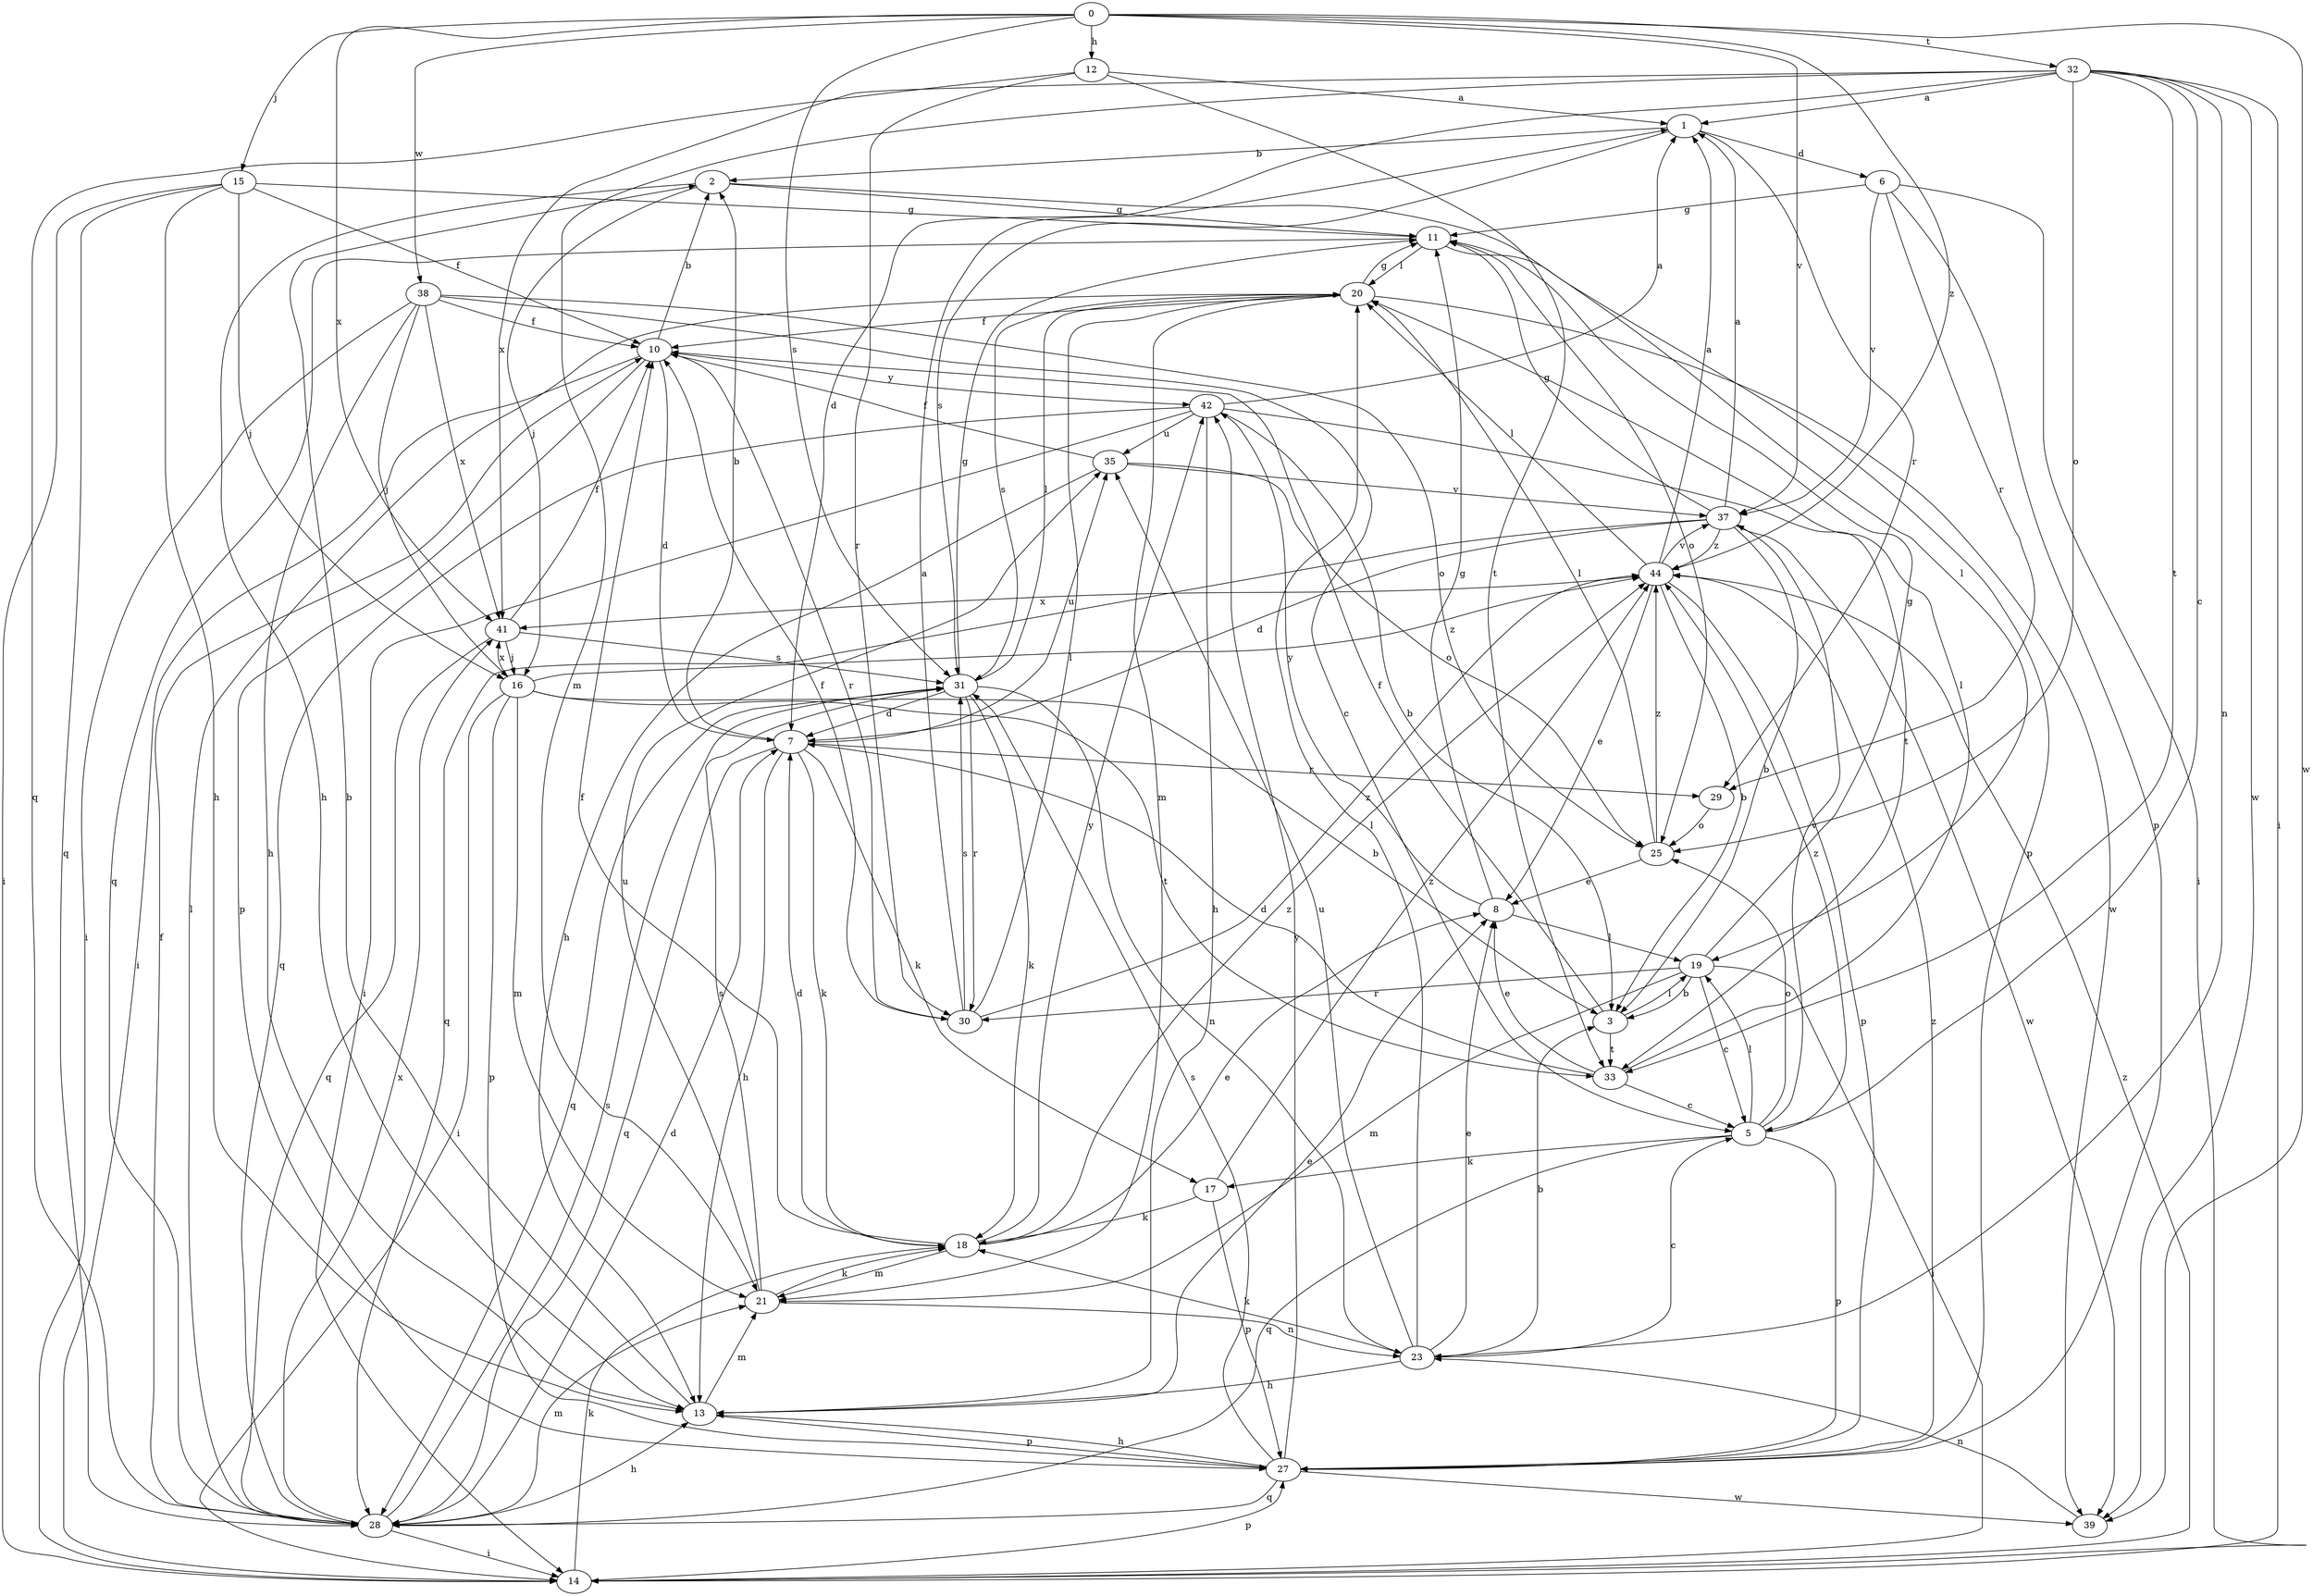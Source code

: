 strict digraph  {
0;
1;
2;
3;
5;
6;
7;
8;
10;
11;
12;
13;
14;
15;
16;
17;
18;
19;
20;
21;
23;
25;
27;
28;
29;
30;
31;
32;
33;
35;
37;
38;
39;
41;
42;
44;
0 -> 12  [label=h];
0 -> 15  [label=j];
0 -> 31  [label=s];
0 -> 32  [label=t];
0 -> 37  [label=v];
0 -> 38  [label=w];
0 -> 39  [label=w];
0 -> 41  [label=x];
0 -> 44  [label=z];
1 -> 2  [label=b];
1 -> 6  [label=d];
1 -> 29  [label=r];
1 -> 31  [label=s];
2 -> 11  [label=g];
2 -> 13  [label=h];
2 -> 16  [label=j];
2 -> 19  [label=l];
3 -> 10  [label=f];
3 -> 19  [label=l];
3 -> 33  [label=t];
5 -> 17  [label=k];
5 -> 19  [label=l];
5 -> 25  [label=o];
5 -> 27  [label=p];
5 -> 28  [label=q];
5 -> 37  [label=v];
5 -> 44  [label=z];
6 -> 11  [label=g];
6 -> 14  [label=i];
6 -> 27  [label=p];
6 -> 29  [label=r];
6 -> 37  [label=v];
7 -> 2  [label=b];
7 -> 13  [label=h];
7 -> 17  [label=k];
7 -> 18  [label=k];
7 -> 28  [label=q];
7 -> 29  [label=r];
7 -> 35  [label=u];
8 -> 11  [label=g];
8 -> 19  [label=l];
8 -> 42  [label=y];
10 -> 2  [label=b];
10 -> 7  [label=d];
10 -> 14  [label=i];
10 -> 27  [label=p];
10 -> 30  [label=r];
10 -> 42  [label=y];
11 -> 20  [label=l];
11 -> 25  [label=o];
11 -> 27  [label=p];
11 -> 28  [label=q];
12 -> 1  [label=a];
12 -> 28  [label=q];
12 -> 30  [label=r];
12 -> 33  [label=t];
13 -> 2  [label=b];
13 -> 8  [label=e];
13 -> 21  [label=m];
13 -> 27  [label=p];
14 -> 18  [label=k];
14 -> 27  [label=p];
14 -> 44  [label=z];
15 -> 10  [label=f];
15 -> 11  [label=g];
15 -> 13  [label=h];
15 -> 14  [label=i];
15 -> 16  [label=j];
15 -> 28  [label=q];
16 -> 3  [label=b];
16 -> 14  [label=i];
16 -> 21  [label=m];
16 -> 27  [label=p];
16 -> 33  [label=t];
16 -> 41  [label=x];
16 -> 44  [label=z];
17 -> 18  [label=k];
17 -> 27  [label=p];
17 -> 44  [label=z];
18 -> 7  [label=d];
18 -> 8  [label=e];
18 -> 10  [label=f];
18 -> 21  [label=m];
18 -> 42  [label=y];
18 -> 44  [label=z];
19 -> 3  [label=b];
19 -> 5  [label=c];
19 -> 11  [label=g];
19 -> 14  [label=i];
19 -> 21  [label=m];
19 -> 30  [label=r];
20 -> 10  [label=f];
20 -> 11  [label=g];
20 -> 21  [label=m];
20 -> 31  [label=s];
20 -> 39  [label=w];
21 -> 18  [label=k];
21 -> 23  [label=n];
21 -> 31  [label=s];
21 -> 35  [label=u];
23 -> 3  [label=b];
23 -> 5  [label=c];
23 -> 8  [label=e];
23 -> 13  [label=h];
23 -> 18  [label=k];
23 -> 20  [label=l];
23 -> 35  [label=u];
25 -> 8  [label=e];
25 -> 20  [label=l];
25 -> 44  [label=z];
27 -> 13  [label=h];
27 -> 28  [label=q];
27 -> 31  [label=s];
27 -> 39  [label=w];
27 -> 42  [label=y];
27 -> 44  [label=z];
28 -> 7  [label=d];
28 -> 10  [label=f];
28 -> 13  [label=h];
28 -> 14  [label=i];
28 -> 20  [label=l];
28 -> 21  [label=m];
28 -> 31  [label=s];
28 -> 41  [label=x];
29 -> 25  [label=o];
30 -> 1  [label=a];
30 -> 10  [label=f];
30 -> 20  [label=l];
30 -> 31  [label=s];
30 -> 44  [label=z];
31 -> 7  [label=d];
31 -> 11  [label=g];
31 -> 18  [label=k];
31 -> 20  [label=l];
31 -> 23  [label=n];
31 -> 28  [label=q];
31 -> 30  [label=r];
32 -> 1  [label=a];
32 -> 5  [label=c];
32 -> 7  [label=d];
32 -> 14  [label=i];
32 -> 21  [label=m];
32 -> 23  [label=n];
32 -> 25  [label=o];
32 -> 33  [label=t];
32 -> 39  [label=w];
32 -> 41  [label=x];
33 -> 5  [label=c];
33 -> 7  [label=d];
33 -> 8  [label=e];
33 -> 20  [label=l];
35 -> 10  [label=f];
35 -> 13  [label=h];
35 -> 25  [label=o];
35 -> 37  [label=v];
37 -> 1  [label=a];
37 -> 3  [label=b];
37 -> 7  [label=d];
37 -> 11  [label=g];
37 -> 28  [label=q];
37 -> 39  [label=w];
37 -> 44  [label=z];
38 -> 5  [label=c];
38 -> 10  [label=f];
38 -> 13  [label=h];
38 -> 14  [label=i];
38 -> 16  [label=j];
38 -> 25  [label=o];
38 -> 41  [label=x];
39 -> 23  [label=n];
41 -> 10  [label=f];
41 -> 16  [label=j];
41 -> 28  [label=q];
41 -> 31  [label=s];
42 -> 1  [label=a];
42 -> 3  [label=b];
42 -> 13  [label=h];
42 -> 14  [label=i];
42 -> 28  [label=q];
42 -> 33  [label=t];
42 -> 35  [label=u];
44 -> 1  [label=a];
44 -> 3  [label=b];
44 -> 8  [label=e];
44 -> 20  [label=l];
44 -> 27  [label=p];
44 -> 37  [label=v];
44 -> 41  [label=x];
}
